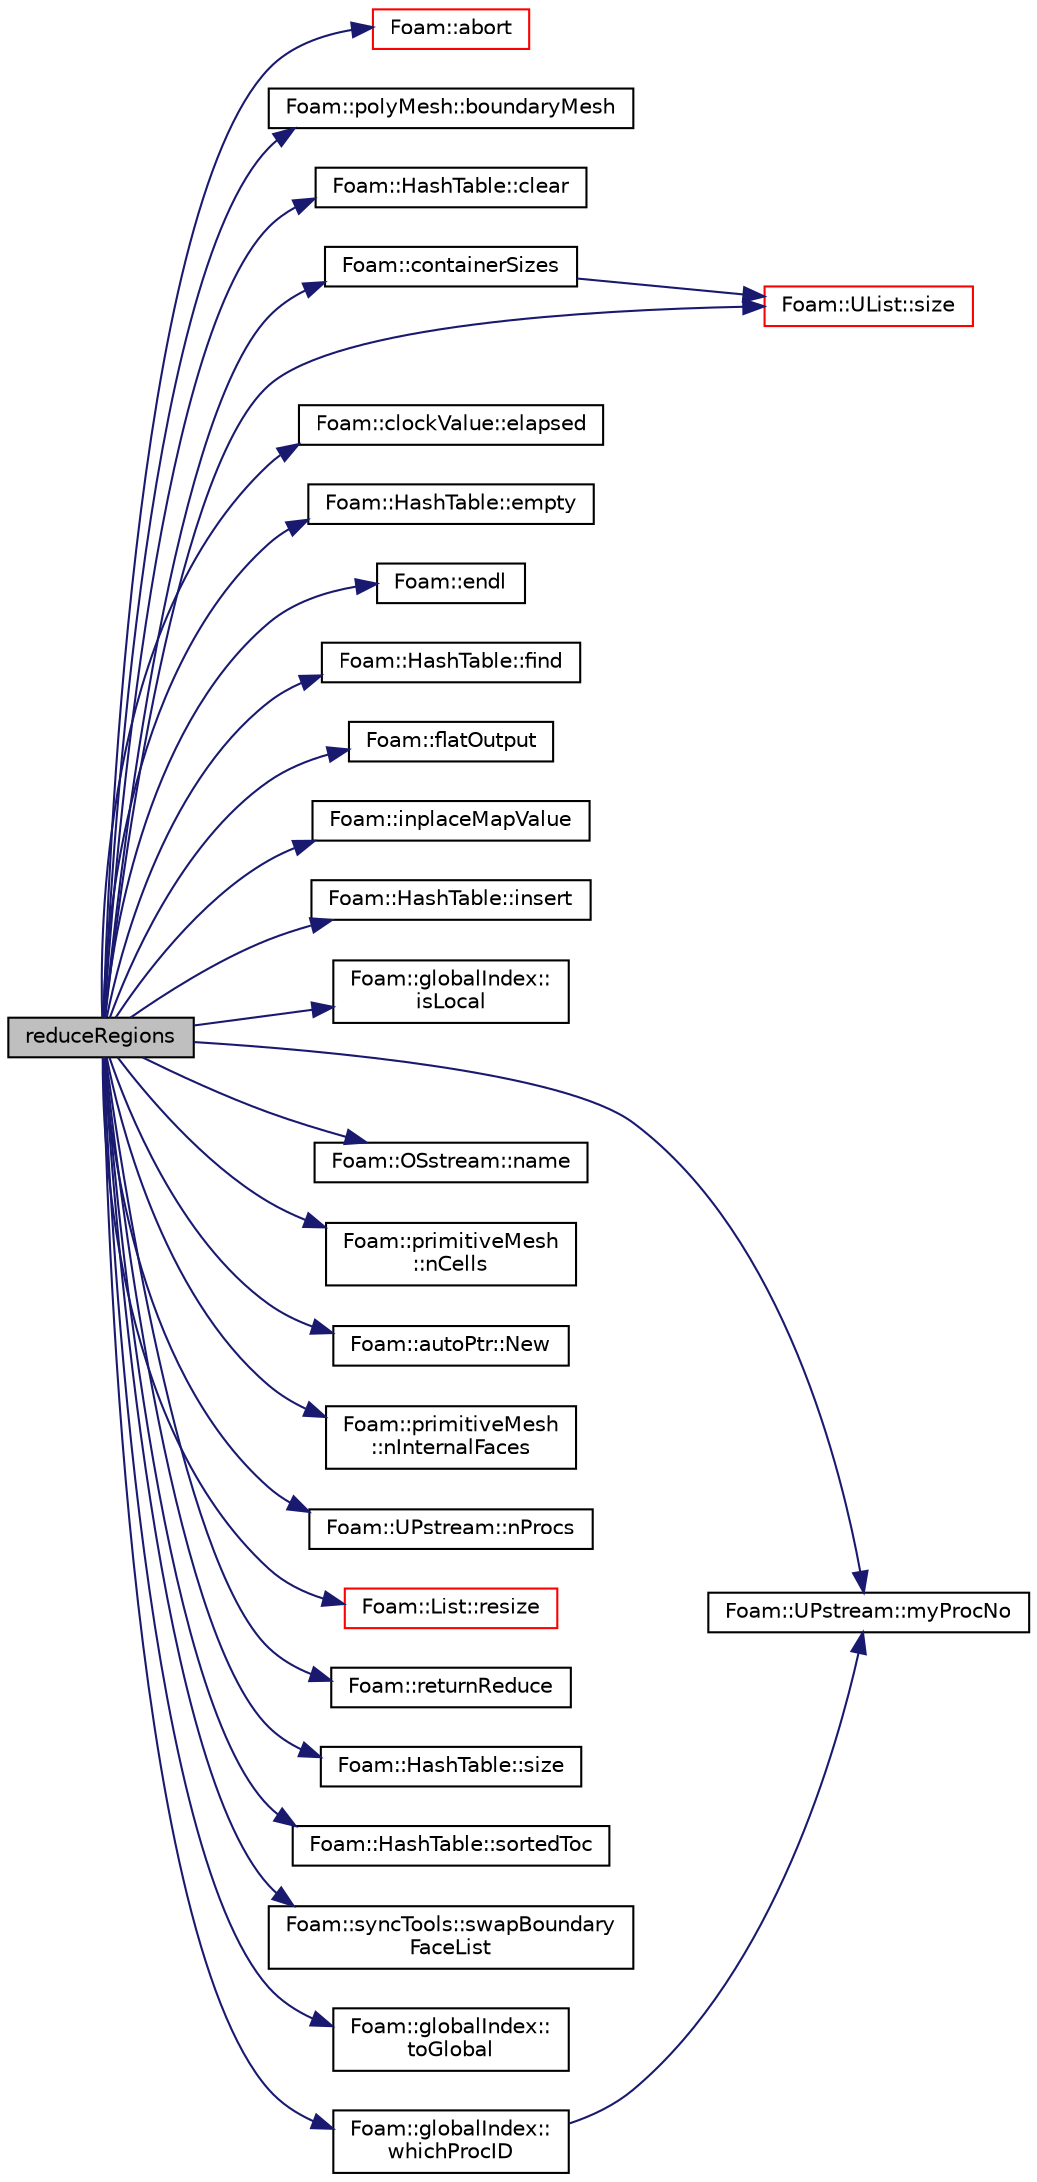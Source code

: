 digraph "reduceRegions"
{
  bgcolor="transparent";
  edge [fontname="Helvetica",fontsize="10",labelfontname="Helvetica",labelfontsize="10"];
  node [fontname="Helvetica",fontsize="10",shape=record];
  rankdir="LR";
  Node1 [label="reduceRegions",height=0.2,width=0.4,color="black", fillcolor="grey75", style="filled" fontcolor="black"];
  Node1 -> Node2 [color="midnightblue",fontsize="10",style="solid",fontname="Helvetica"];
  Node2 [label="Foam::abort",height=0.2,width=0.4,color="red",URL="$namespaceFoam.html#a447107a607d03e417307c203fa5fb44b"];
  Node1 -> Node3 [color="midnightblue",fontsize="10",style="solid",fontname="Helvetica"];
  Node3 [label="Foam::polyMesh::boundaryMesh",height=0.2,width=0.4,color="black",URL="$classFoam_1_1polyMesh.html#a6b7f5ba89250dbd7a1c6c7860ab60fe3",tooltip="Return boundary mesh. "];
  Node1 -> Node4 [color="midnightblue",fontsize="10",style="solid",fontname="Helvetica"];
  Node4 [label="Foam::HashTable::clear",height=0.2,width=0.4,color="black",URL="$classFoam_1_1HashTable.html#ac8bb3912a3ce86b15842e79d0b421204",tooltip="Clear all entries from table. "];
  Node1 -> Node5 [color="midnightblue",fontsize="10",style="solid",fontname="Helvetica"];
  Node5 [label="Foam::containerSizes",height=0.2,width=0.4,color="black",URL="$namespaceFoam.html#a0d96bfdc165ac57fe53604eedad1e4f9",tooltip="The sizes of a List of containers (eg, labelHashSet) "];
  Node5 -> Node6 [color="midnightblue",fontsize="10",style="solid",fontname="Helvetica"];
  Node6 [label="Foam::UList::size",height=0.2,width=0.4,color="red",URL="$classFoam_1_1UList.html#afee03bfededf699921815b2bf3c41e35",tooltip="Override size to be inconsistent with allocated storage. "];
  Node1 -> Node7 [color="midnightblue",fontsize="10",style="solid",fontname="Helvetica"];
  Node7 [label="Foam::clockValue::elapsed",height=0.2,width=0.4,color="black",URL="$classFoam_1_1clockValue.html#a0a6dfb1b55ba4fe6cd579d854cabddc3",tooltip="The time elapsed from now() since the start time. "];
  Node1 -> Node8 [color="midnightblue",fontsize="10",style="solid",fontname="Helvetica"];
  Node8 [label="Foam::HashTable::empty",height=0.2,width=0.4,color="black",URL="$classFoam_1_1HashTable.html#a3f6fc5de06a318920d84f3c3742db07f",tooltip="True if the hash table is empty. "];
  Node1 -> Node9 [color="midnightblue",fontsize="10",style="solid",fontname="Helvetica"];
  Node9 [label="Foam::endl",height=0.2,width=0.4,color="black",URL="$namespaceFoam.html#a2db8fe02a0d3909e9351bb4275b23ce4",tooltip="Add newline and flush stream. "];
  Node1 -> Node10 [color="midnightblue",fontsize="10",style="solid",fontname="Helvetica"];
  Node10 [label="Foam::HashTable::find",height=0.2,width=0.4,color="black",URL="$classFoam_1_1HashTable.html#ab7876d17742940ba8d1d2568507f76fe",tooltip="Find and return an iterator set at the hashed entry. "];
  Node1 -> Node11 [color="midnightblue",fontsize="10",style="solid",fontname="Helvetica"];
  Node11 [label="Foam::flatOutput",height=0.2,width=0.4,color="black",URL="$namespaceFoam.html#ad4b130930ba3953ef408d2ce65c3ec7d",tooltip="Global flatOutput function. "];
  Node1 -> Node12 [color="midnightblue",fontsize="10",style="solid",fontname="Helvetica"];
  Node12 [label="Foam::inplaceMapValue",height=0.2,width=0.4,color="black",URL="$namespaceFoam.html#a883cf2a8ae3e9aee78d5c682d4bbbf6c",tooltip="Map values. Ignore negative values. "];
  Node1 -> Node13 [color="midnightblue",fontsize="10",style="solid",fontname="Helvetica"];
  Node13 [label="Foam::HashTable::insert",height=0.2,width=0.4,color="black",URL="$classFoam_1_1HashTable.html#a7bd6fa0d9d8d929187341de02d258e83",tooltip="Copy insert a new entry, not overwriting existing entries. "];
  Node1 -> Node14 [color="midnightblue",fontsize="10",style="solid",fontname="Helvetica"];
  Node14 [label="Foam::globalIndex::\lisLocal",height=0.2,width=0.4,color="black",URL="$classFoam_1_1globalIndex.html#afb056b2091a6bf83c081430e0d64d449",tooltip="Is on local processor. "];
  Node1 -> Node15 [color="midnightblue",fontsize="10",style="solid",fontname="Helvetica"];
  Node15 [label="Foam::UPstream::myProcNo",height=0.2,width=0.4,color="black",URL="$classFoam_1_1UPstream.html#afc74d89573de32a3032c916f8cdd1733",tooltip="Number of this process (starting from masterNo() = 0) "];
  Node1 -> Node16 [color="midnightblue",fontsize="10",style="solid",fontname="Helvetica"];
  Node16 [label="Foam::OSstream::name",height=0.2,width=0.4,color="black",URL="$classFoam_1_1OSstream.html#ab27acd1d200f0d245337451aa2f31517",tooltip="Return the name of the stream. "];
  Node1 -> Node17 [color="midnightblue",fontsize="10",style="solid",fontname="Helvetica"];
  Node17 [label="Foam::primitiveMesh\l::nCells",height=0.2,width=0.4,color="black",URL="$classFoam_1_1primitiveMesh.html#a64b8b46474949f76335a2cbacc8d823f",tooltip="Number of mesh cells. "];
  Node1 -> Node18 [color="midnightblue",fontsize="10",style="solid",fontname="Helvetica"];
  Node18 [label="Foam::autoPtr::New",height=0.2,width=0.4,color="black",URL="$classFoam_1_1autoPtr.html#ad82ede358a78a76455a1dd14dd55d843",tooltip="Construct autoPtr of T with forwarding arguments. "];
  Node1 -> Node19 [color="midnightblue",fontsize="10",style="solid",fontname="Helvetica"];
  Node19 [label="Foam::primitiveMesh\l::nInternalFaces",height=0.2,width=0.4,color="black",URL="$classFoam_1_1primitiveMesh.html#a3078ec5cedf6305a3e5781a7d005f0fc",tooltip="Number of internal faces. "];
  Node1 -> Node20 [color="midnightblue",fontsize="10",style="solid",fontname="Helvetica"];
  Node20 [label="Foam::UPstream::nProcs",height=0.2,width=0.4,color="black",URL="$classFoam_1_1UPstream.html#aada0e04d8127eda8ee95be0772754a4f",tooltip="Number of processes in parallel run. "];
  Node1 -> Node21 [color="midnightblue",fontsize="10",style="solid",fontname="Helvetica"];
  Node21 [label="Foam::List::resize",height=0.2,width=0.4,color="red",URL="$classFoam_1_1List.html#ae697ea15032f01f89988bb8ada677832",tooltip="Adjust allocated size of list. "];
  Node1 -> Node22 [color="midnightblue",fontsize="10",style="solid",fontname="Helvetica"];
  Node22 [label="Foam::returnReduce",height=0.2,width=0.4,color="black",URL="$namespaceFoam.html#a8d528a67d2a9c6fe4fb94bc86872624b"];
  Node1 -> Node6 [color="midnightblue",fontsize="10",style="solid",fontname="Helvetica"];
  Node1 -> Node23 [color="midnightblue",fontsize="10",style="solid",fontname="Helvetica"];
  Node23 [label="Foam::HashTable::size",height=0.2,width=0.4,color="black",URL="$classFoam_1_1HashTable.html#a95603446b248fe1ecf5dc59bcc2eaff0",tooltip="The number of elements in table. "];
  Node1 -> Node24 [color="midnightblue",fontsize="10",style="solid",fontname="Helvetica"];
  Node24 [label="Foam::HashTable::sortedToc",height=0.2,width=0.4,color="black",URL="$classFoam_1_1HashTable.html#a239049ebafee5b14167ee937667d4692",tooltip="The table of contents (the keys) in sorted order. "];
  Node1 -> Node25 [color="midnightblue",fontsize="10",style="solid",fontname="Helvetica"];
  Node25 [label="Foam::syncTools::swapBoundary\lFaceList",height=0.2,width=0.4,color="black",URL="$classFoam_1_1syncTools.html#ab59012dece791b34a5780b0771f8c9b5",tooltip="Swap coupled boundary face values. Uses eqOp. "];
  Node1 -> Node26 [color="midnightblue",fontsize="10",style="solid",fontname="Helvetica"];
  Node26 [label="Foam::globalIndex::\ltoGlobal",height=0.2,width=0.4,color="black",URL="$classFoam_1_1globalIndex.html#a7d52ac47ea25cc49744fc5658630a929",tooltip="From local to global index. "];
  Node1 -> Node27 [color="midnightblue",fontsize="10",style="solid",fontname="Helvetica"];
  Node27 [label="Foam::globalIndex::\lwhichProcID",height=0.2,width=0.4,color="black",URL="$classFoam_1_1globalIndex.html#ab70df8e7600efac087c911a2a8bbf039",tooltip="Which processor does global come from? Binary search. "];
  Node27 -> Node15 [color="midnightblue",fontsize="10",style="solid",fontname="Helvetica"];
}
